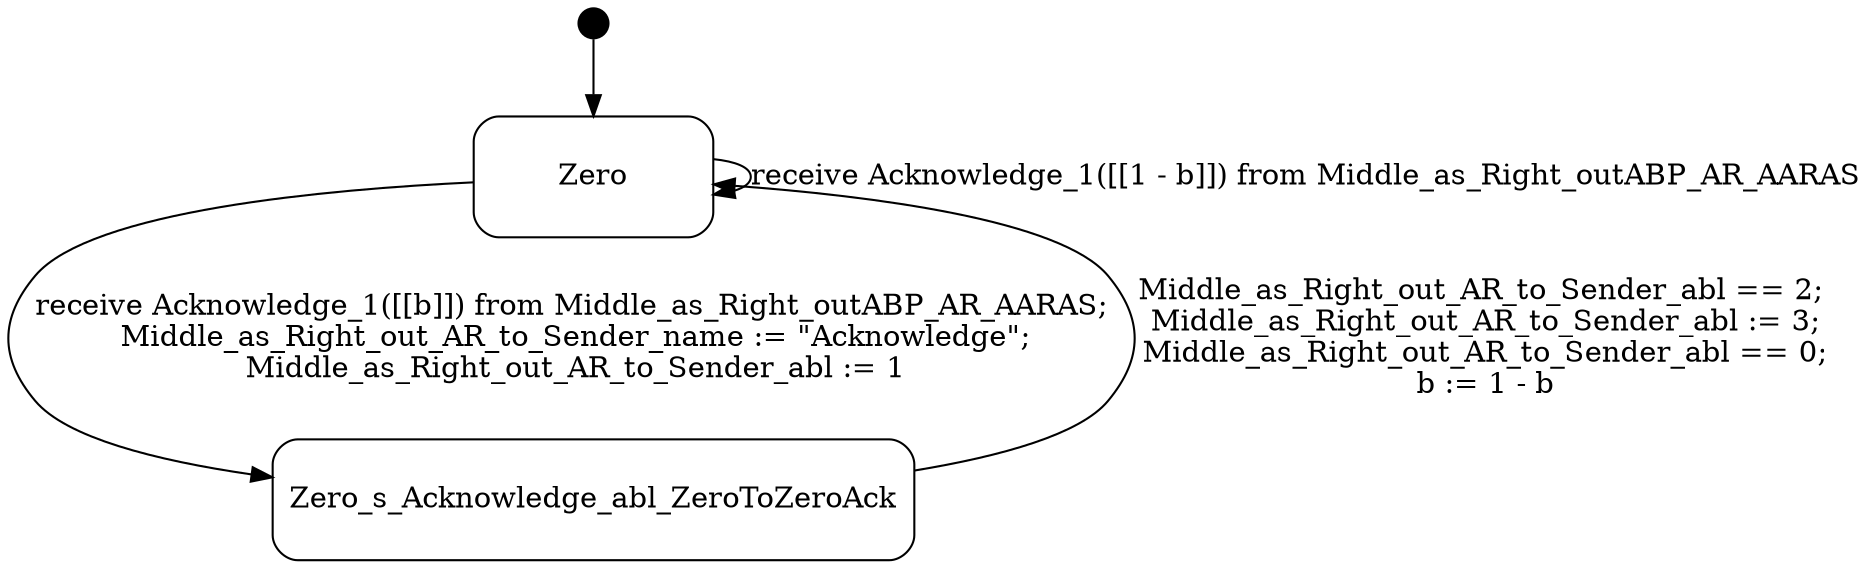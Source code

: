 digraph Middle_as_Right_outABP_AR_AR {
  compound = true;
  rank = LR;
node [shape = "point", height = "0.2"] Zero_extra node [shape = "Mrecord", height = "0.8", width = "1.6"] Zero Zero_extra -> Zero

node [shape = "Mrecord", height = "0.8", width = "1.6"] Zero_s_Acknowledge_abl_ZeroToZeroAck



Zero -> Zero_s_Acknowledge_abl_ZeroToZeroAck [label = "receive Acknowledge_1([[b]]) from Middle_as_Right_outABP_AR_AARAS;\n Middle_as_Right_out_AR_to_Sender_name := \"Acknowledge\";\n Middle_as_Right_out_AR_to_Sender_abl := 1"];

Zero -> Zero [label = "receive Acknowledge_1([[1 - b]]) from Middle_as_Right_outABP_AR_AARAS"];

Zero_s_Acknowledge_abl_ZeroToZeroAck -> Zero [label = "Middle_as_Right_out_AR_to_Sender_abl == 2;\n Middle_as_Right_out_AR_to_Sender_abl := 3;\n Middle_as_Right_out_AR_to_Sender_abl == 0;\n b := 1 - b"];

}
